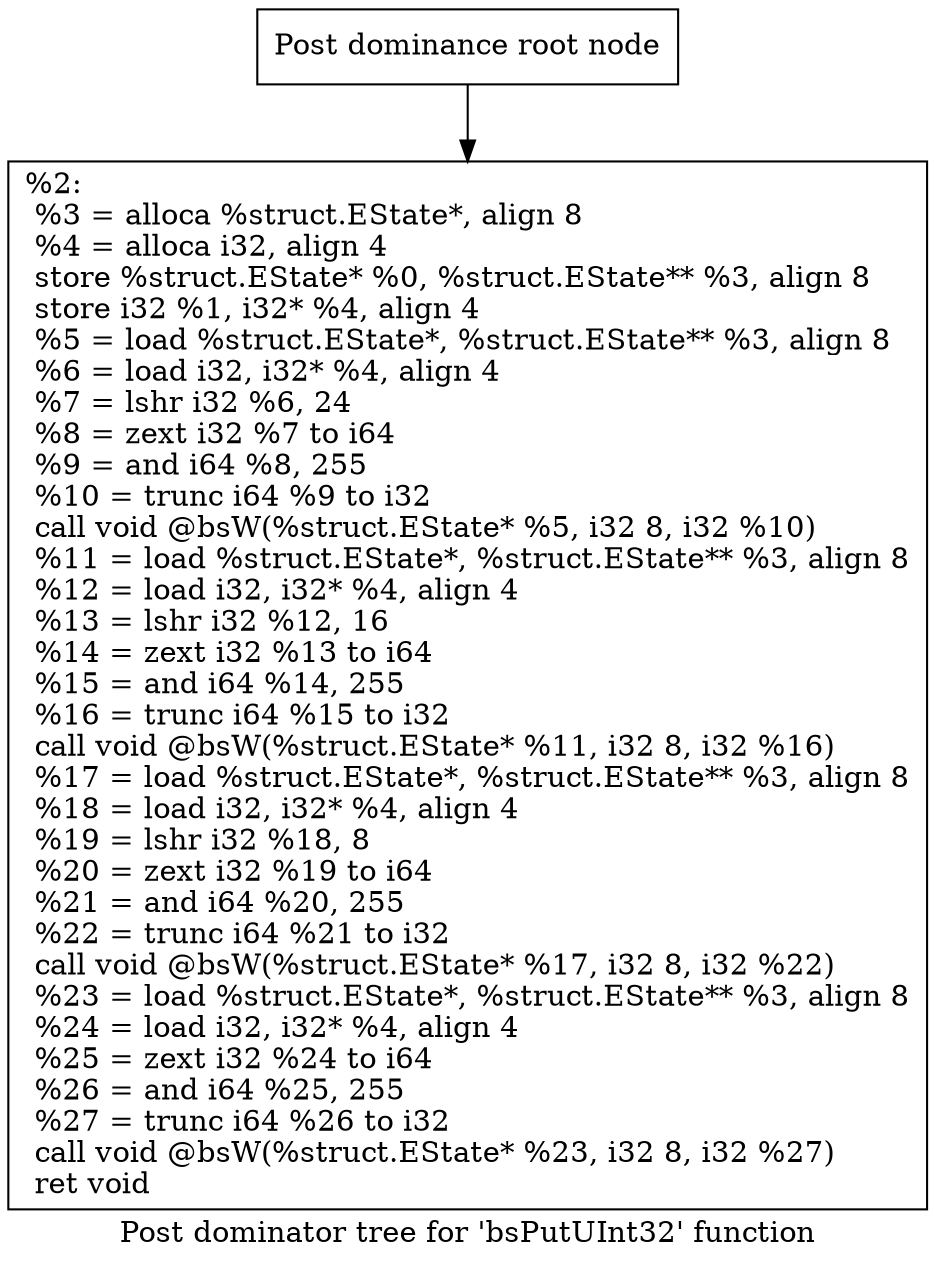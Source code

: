 digraph "Post dominator tree for 'bsPutUInt32' function" {
	label="Post dominator tree for 'bsPutUInt32' function";

	Node0x15fe0a0 [shape=record,label="{Post dominance root node}"];
	Node0x15fe0a0 -> Node0x161bc70;
	Node0x161bc70 [shape=record,label="{%2:\l  %3 = alloca %struct.EState*, align 8\l  %4 = alloca i32, align 4\l  store %struct.EState* %0, %struct.EState** %3, align 8\l  store i32 %1, i32* %4, align 4\l  %5 = load %struct.EState*, %struct.EState** %3, align 8\l  %6 = load i32, i32* %4, align 4\l  %7 = lshr i32 %6, 24\l  %8 = zext i32 %7 to i64\l  %9 = and i64 %8, 255\l  %10 = trunc i64 %9 to i32\l  call void @bsW(%struct.EState* %5, i32 8, i32 %10)\l  %11 = load %struct.EState*, %struct.EState** %3, align 8\l  %12 = load i32, i32* %4, align 4\l  %13 = lshr i32 %12, 16\l  %14 = zext i32 %13 to i64\l  %15 = and i64 %14, 255\l  %16 = trunc i64 %15 to i32\l  call void @bsW(%struct.EState* %11, i32 8, i32 %16)\l  %17 = load %struct.EState*, %struct.EState** %3, align 8\l  %18 = load i32, i32* %4, align 4\l  %19 = lshr i32 %18, 8\l  %20 = zext i32 %19 to i64\l  %21 = and i64 %20, 255\l  %22 = trunc i64 %21 to i32\l  call void @bsW(%struct.EState* %17, i32 8, i32 %22)\l  %23 = load %struct.EState*, %struct.EState** %3, align 8\l  %24 = load i32, i32* %4, align 4\l  %25 = zext i32 %24 to i64\l  %26 = and i64 %25, 255\l  %27 = trunc i64 %26 to i32\l  call void @bsW(%struct.EState* %23, i32 8, i32 %27)\l  ret void\l}"];
}

